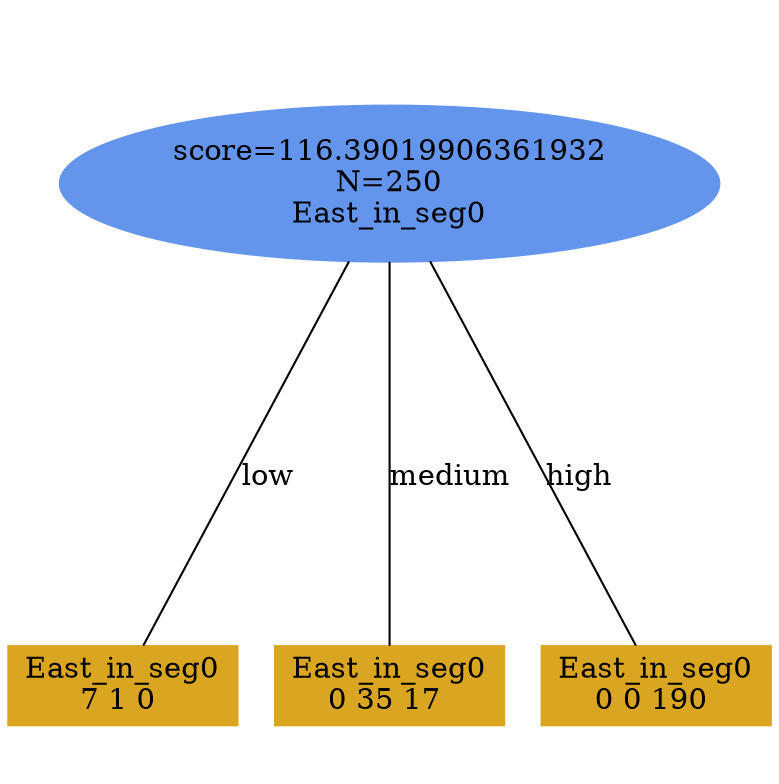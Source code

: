 digraph "DD" {
size = "7.5,10"
ratio=1.0;
center = true;
edge [dir = none];
{ rank = same; node [shape=ellipse, style=filled, color=cornflowerblue];"5954" [label="score=116.39019906361932\nN=250\nEast_in_seg0"];}
{ rank = same; node [shape=box, style=filled, color=goldenrod];"5955" [label="East_in_seg0\n7 1 0 "];}
{ rank = same; node [shape=box, style=filled, color=goldenrod];"5956" [label="East_in_seg0\n0 35 17 "];}
{ rank = same; node [shape=box, style=filled, color=goldenrod];"5957" [label="East_in_seg0\n0 0 190 "];}
"5954" -> "5955" [label = "low"];
"5954" -> "5956" [label = "medium"];
"5954" -> "5957" [label = "high"];

}